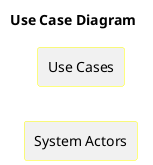 @startuml
skinparam packageStyle rectangle

skinparam rectangle{
    BorderColor yellow
}

title Use Case Diagram

left to right direction

rectangle "System Actors" as actors {

}

rectangle "Use Cases" as usecases{

}

@enduml
